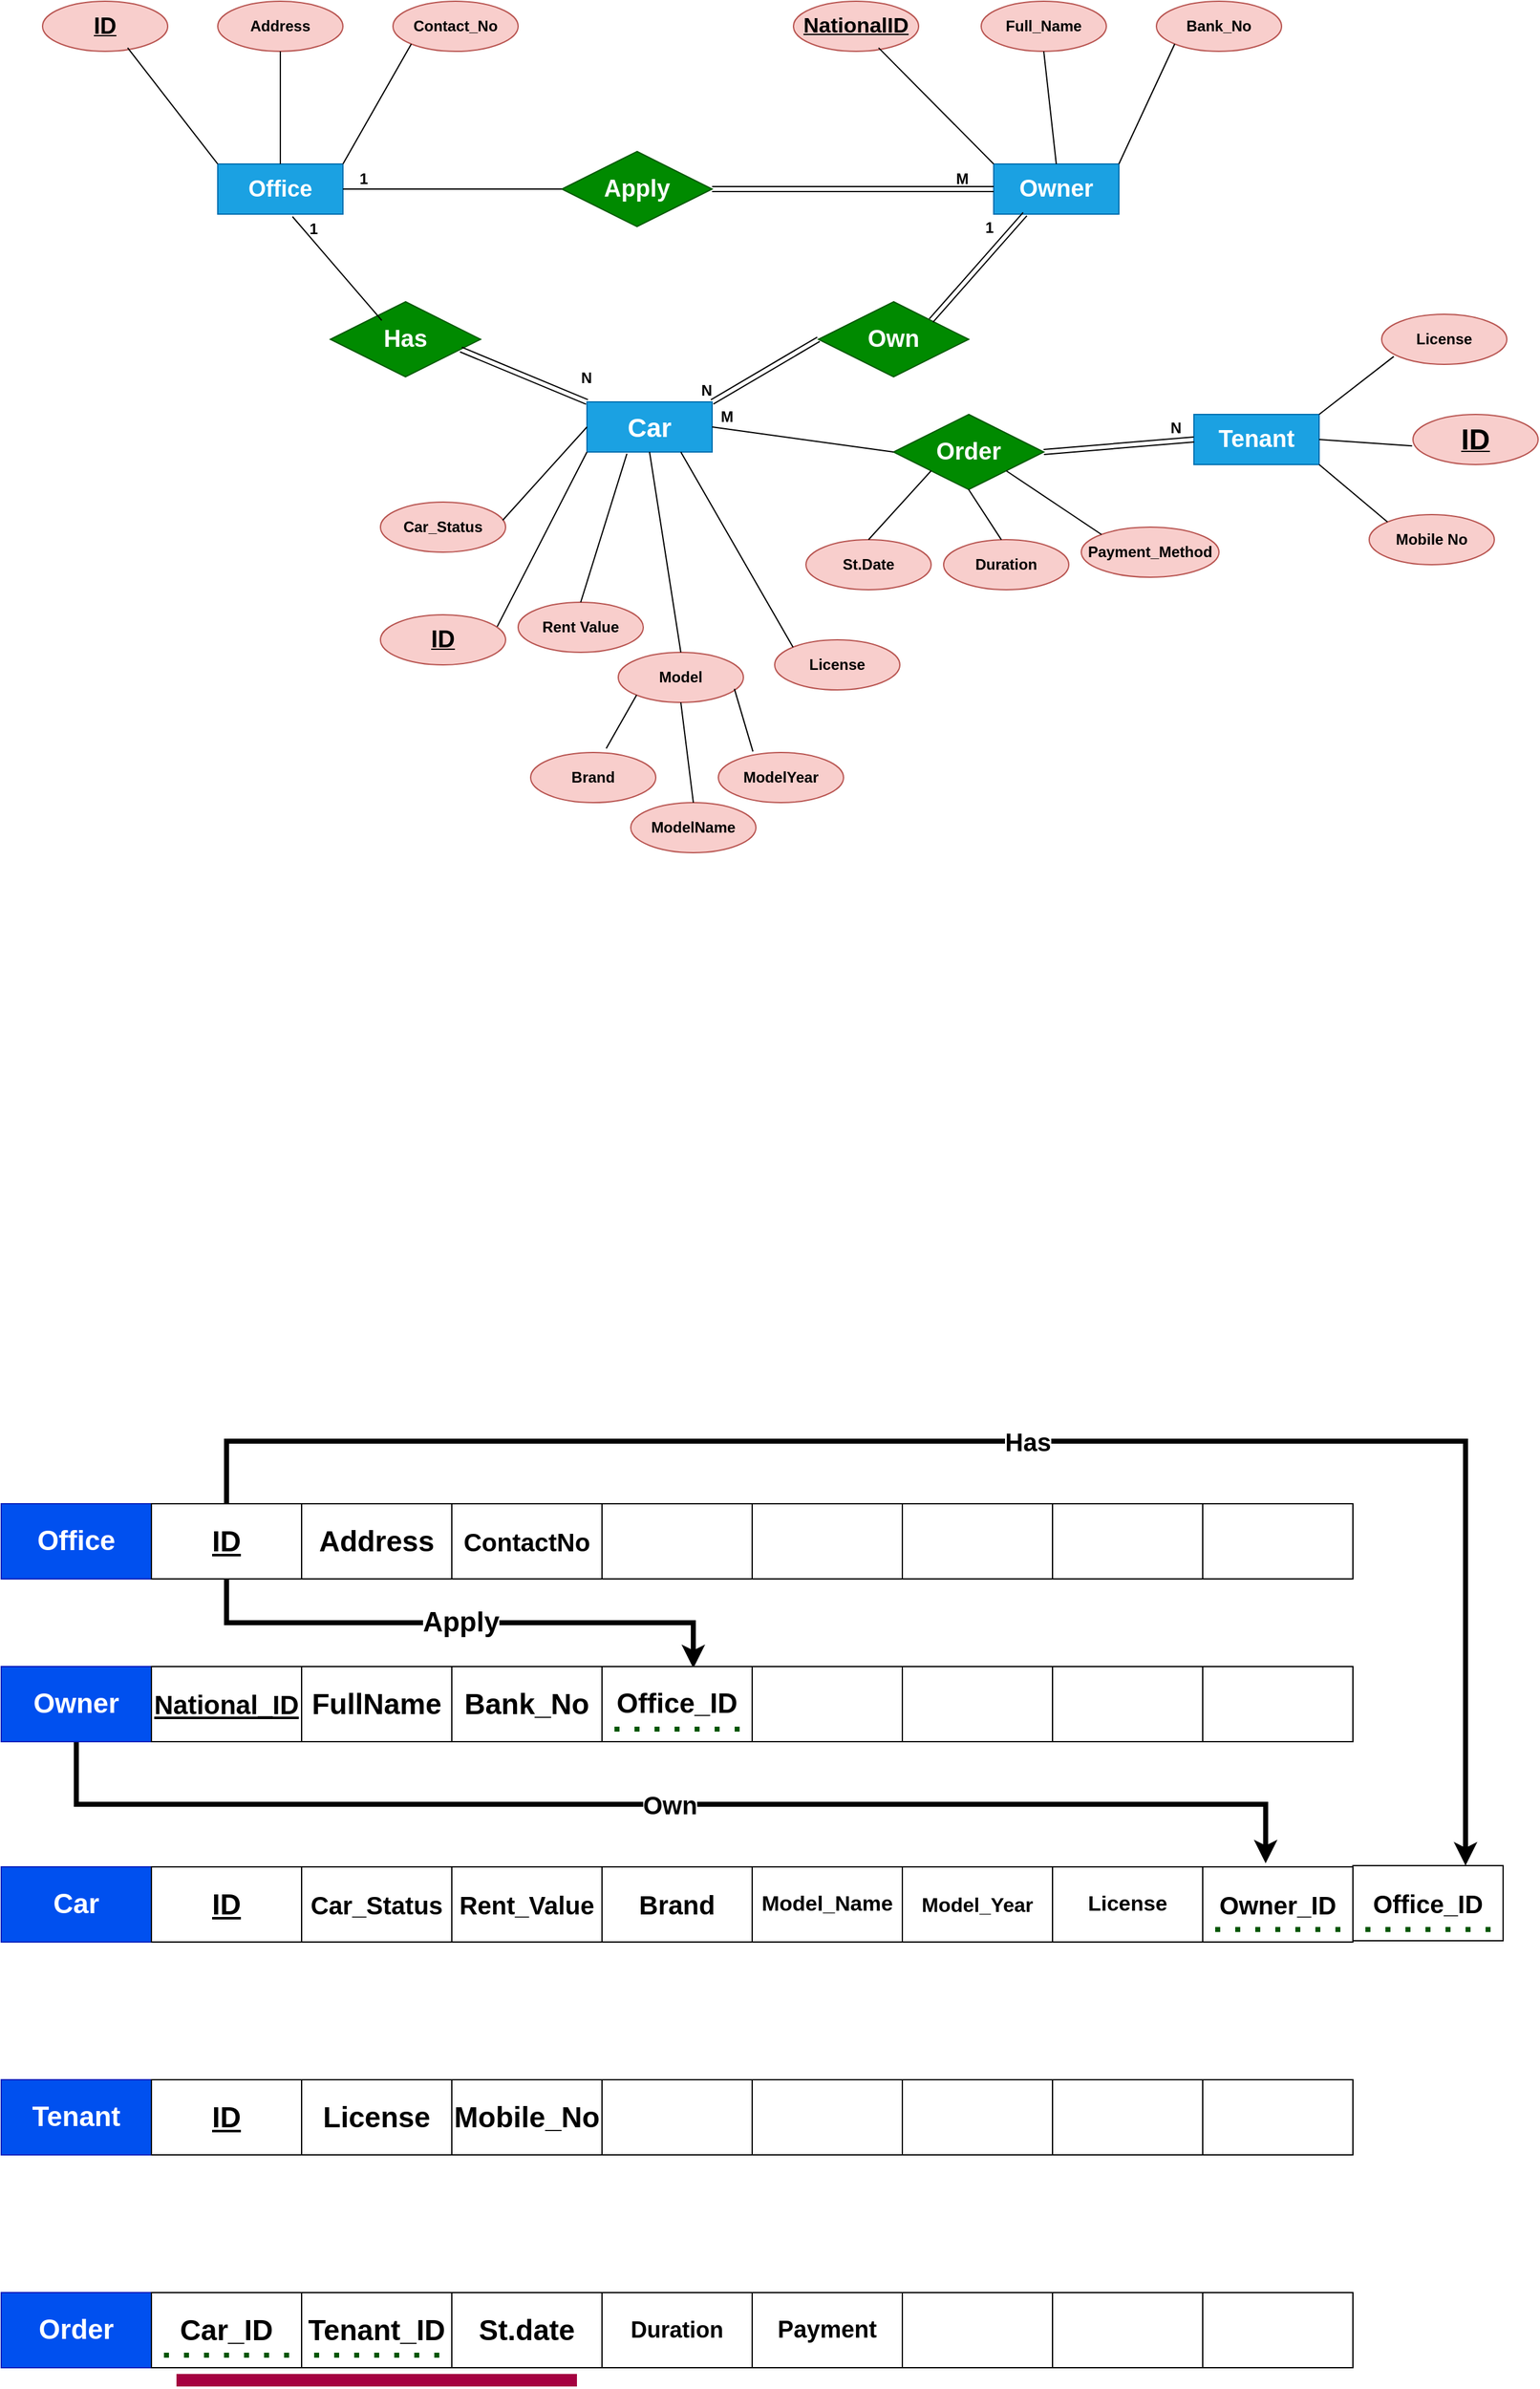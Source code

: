 <mxfile version="20.5.1" type="device" pages="2"><diagram id="R2lEEEUBdFMjLlhIrx00" name="Page-1"><mxGraphModel dx="5190" dy="2640" grid="1" gridSize="10" guides="1" tooltips="1" connect="1" arrows="1" fold="1" page="1" pageScale="1" pageWidth="1654" pageHeight="1169" math="0" shadow="0" extFonts="Permanent Marker^https://fonts.googleapis.com/css?family=Permanent+Marker"><root><mxCell id="0"/><mxCell id="1" parent="0"/><mxCell id="08XK6J755l_Daug81An7-1" value="&lt;b&gt;&lt;font style=&quot;font-size: 18px;&quot;&gt;Office&lt;/font&gt;&lt;/b&gt;" style="whiteSpace=wrap;html=1;align=center;fillColor=#1ba1e2;strokeColor=#006EAF;fontColor=#ffffff;" parent="1" vertex="1"><mxGeometry x="400" y="290" width="100" height="40" as="geometry"/></mxCell><mxCell id="08XK6J755l_Daug81An7-2" value="&lt;b&gt;Address&lt;/b&gt;" style="ellipse;whiteSpace=wrap;html=1;align=center;fillColor=#f8cecc;strokeColor=#b85450;" parent="1" vertex="1"><mxGeometry x="400" y="160" width="100" height="40" as="geometry"/></mxCell><mxCell id="08XK6J755l_Daug81An7-3" value="&lt;b&gt;&lt;font style=&quot;font-size: 18px;&quot;&gt;ID&lt;/font&gt;&lt;/b&gt;" style="ellipse;whiteSpace=wrap;html=1;align=center;fontStyle=4;fillColor=#f8cecc;strokeColor=#b85450;" parent="1" vertex="1"><mxGeometry x="260" y="160" width="100" height="40" as="geometry"/></mxCell><mxCell id="08XK6J755l_Daug81An7-4" value="&lt;b&gt;Contact_No&lt;/b&gt;" style="ellipse;whiteSpace=wrap;html=1;align=center;fillColor=#f8cecc;strokeColor=#b85450;" parent="1" vertex="1"><mxGeometry x="540" y="160" width="100" height="40" as="geometry"/></mxCell><mxCell id="08XK6J755l_Daug81An7-5" value="" style="endArrow=none;html=1;rounded=0;entryX=0;entryY=0;entryDx=0;entryDy=0;exitX=0.68;exitY=0.93;exitDx=0;exitDy=0;exitPerimeter=0;" parent="1" source="08XK6J755l_Daug81An7-3" target="08XK6J755l_Daug81An7-1" edge="1"><mxGeometry relative="1" as="geometry"><mxPoint x="550" y="390" as="sourcePoint"/><mxPoint x="710" y="390" as="targetPoint"/></mxGeometry></mxCell><mxCell id="08XK6J755l_Daug81An7-6" value="" style="endArrow=none;html=1;rounded=0;exitX=0.5;exitY=0;exitDx=0;exitDy=0;entryX=0.5;entryY=1;entryDx=0;entryDy=0;" parent="1" source="08XK6J755l_Daug81An7-1" target="08XK6J755l_Daug81An7-2" edge="1"><mxGeometry relative="1" as="geometry"><mxPoint x="550" y="390" as="sourcePoint"/><mxPoint x="710" y="390" as="targetPoint"/></mxGeometry></mxCell><mxCell id="08XK6J755l_Daug81An7-7" value="" style="endArrow=none;html=1;rounded=0;exitX=1;exitY=0;exitDx=0;exitDy=0;entryX=0;entryY=1;entryDx=0;entryDy=0;" parent="1" source="08XK6J755l_Daug81An7-1" target="08XK6J755l_Daug81An7-4" edge="1"><mxGeometry relative="1" as="geometry"><mxPoint x="550" y="390" as="sourcePoint"/><mxPoint x="710" y="390" as="targetPoint"/></mxGeometry></mxCell><mxCell id="08XK6J755l_Daug81An7-8" value="&lt;b&gt;&lt;font style=&quot;font-size: 19px;&quot;&gt;Owner&lt;/font&gt;&lt;/b&gt;" style="whiteSpace=wrap;html=1;align=center;fillColor=#1ba1e2;strokeColor=#006EAF;fontColor=#ffffff;" parent="1" vertex="1"><mxGeometry x="1020" y="290" width="100" height="40" as="geometry"/></mxCell><mxCell id="08XK6J755l_Daug81An7-9" value="&lt;b&gt;Full_Name&lt;/b&gt;" style="ellipse;whiteSpace=wrap;html=1;align=center;fillColor=#f8cecc;strokeColor=#b85450;" parent="1" vertex="1"><mxGeometry x="1010" y="160" width="100" height="40" as="geometry"/></mxCell><mxCell id="08XK6J755l_Daug81An7-10" value="&lt;b&gt;&lt;font style=&quot;font-size: 17px;&quot;&gt;NationalID&lt;/font&gt;&lt;/b&gt;" style="ellipse;whiteSpace=wrap;html=1;align=center;fontStyle=4;fillColor=#f8cecc;strokeColor=#b85450;" parent="1" vertex="1"><mxGeometry x="860" y="160" width="100" height="40" as="geometry"/></mxCell><mxCell id="08XK6J755l_Daug81An7-11" value="&lt;b&gt;Bank_No&lt;/b&gt;" style="ellipse;whiteSpace=wrap;html=1;align=center;fillColor=#f8cecc;strokeColor=#b85450;" parent="1" vertex="1"><mxGeometry x="1150" y="160" width="100" height="40" as="geometry"/></mxCell><mxCell id="08XK6J755l_Daug81An7-12" value="" style="endArrow=none;html=1;rounded=0;entryX=0;entryY=0;entryDx=0;entryDy=0;exitX=0.68;exitY=0.93;exitDx=0;exitDy=0;exitPerimeter=0;" parent="1" source="08XK6J755l_Daug81An7-10" target="08XK6J755l_Daug81An7-8" edge="1"><mxGeometry relative="1" as="geometry"><mxPoint x="1170" y="390" as="sourcePoint"/><mxPoint x="1330" y="390" as="targetPoint"/></mxGeometry></mxCell><mxCell id="08XK6J755l_Daug81An7-13" value="" style="endArrow=none;html=1;rounded=0;exitX=0.5;exitY=0;exitDx=0;exitDy=0;entryX=0.5;entryY=1;entryDx=0;entryDy=0;" parent="1" source="08XK6J755l_Daug81An7-8" target="08XK6J755l_Daug81An7-9" edge="1"><mxGeometry relative="1" as="geometry"><mxPoint x="1170" y="390" as="sourcePoint"/><mxPoint x="1330" y="390" as="targetPoint"/></mxGeometry></mxCell><mxCell id="08XK6J755l_Daug81An7-14" value="" style="endArrow=none;html=1;rounded=0;exitX=1;exitY=0;exitDx=0;exitDy=0;entryX=0;entryY=1;entryDx=0;entryDy=0;" parent="1" source="08XK6J755l_Daug81An7-8" target="08XK6J755l_Daug81An7-11" edge="1"><mxGeometry relative="1" as="geometry"><mxPoint x="1170" y="390" as="sourcePoint"/><mxPoint x="1330" y="390" as="targetPoint"/></mxGeometry></mxCell><mxCell id="08XK6J755l_Daug81An7-15" value="&lt;b&gt;&lt;font style=&quot;font-size: 19px;&quot;&gt;Apply&lt;/font&gt;&lt;/b&gt;" style="shape=rhombus;perimeter=rhombusPerimeter;whiteSpace=wrap;html=1;align=center;fillColor=#008a00;strokeColor=#005700;fontColor=#ffffff;" parent="1" vertex="1"><mxGeometry x="675" y="280" width="120" height="60" as="geometry"/></mxCell><mxCell id="08XK6J755l_Daug81An7-18" value="" style="shape=link;html=1;rounded=0;entryX=0;entryY=0.5;entryDx=0;entryDy=0;exitX=1;exitY=0.5;exitDx=0;exitDy=0;" parent="1" source="08XK6J755l_Daug81An7-15" target="08XK6J755l_Daug81An7-8" edge="1"><mxGeometry relative="1" as="geometry"><mxPoint x="850" y="310" as="sourcePoint"/><mxPoint x="1010" y="310" as="targetPoint"/></mxGeometry></mxCell><mxCell id="08XK6J755l_Daug81An7-19" value="M" style="resizable=0;html=1;align=right;verticalAlign=bottom;fontStyle=1" parent="08XK6J755l_Daug81An7-18" connectable="0" vertex="1"><mxGeometry x="1" relative="1" as="geometry"><mxPoint x="-20" as="offset"/></mxGeometry></mxCell><mxCell id="08XK6J755l_Daug81An7-22" value="&lt;b&gt;&lt;font style=&quot;font-size: 21px;&quot;&gt;Car&lt;/font&gt;&lt;/b&gt;" style="whiteSpace=wrap;html=1;align=center;fillColor=#1ba1e2;strokeColor=#006EAF;fontColor=#ffffff;" parent="1" vertex="1"><mxGeometry x="695" y="480" width="100" height="40" as="geometry"/></mxCell><mxCell id="08XK6J755l_Daug81An7-23" value="&lt;b&gt;Model&lt;/b&gt;" style="ellipse;whiteSpace=wrap;html=1;align=center;fillColor=#f8cecc;strokeColor=#b85450;" parent="1" vertex="1"><mxGeometry x="720" y="680" width="100" height="40" as="geometry"/></mxCell><mxCell id="08XK6J755l_Daug81An7-24" value="&lt;b&gt;&lt;font style=&quot;font-size: 19px;&quot;&gt;ID&lt;/font&gt;&lt;/b&gt;" style="ellipse;whiteSpace=wrap;html=1;align=center;fontStyle=4;fillColor=#f8cecc;strokeColor=#b85450;" parent="1" vertex="1"><mxGeometry x="530" y="650" width="100" height="40" as="geometry"/></mxCell><mxCell id="08XK6J755l_Daug81An7-26" value="" style="endArrow=none;html=1;rounded=0;entryX=0;entryY=1;entryDx=0;entryDy=0;exitX=0.933;exitY=0.236;exitDx=0;exitDy=0;exitPerimeter=0;" parent="1" source="08XK6J755l_Daug81An7-24" target="08XK6J755l_Daug81An7-22" edge="1"><mxGeometry relative="1" as="geometry"><mxPoint x="850" y="630" as="sourcePoint"/><mxPoint x="1010" y="630" as="targetPoint"/></mxGeometry></mxCell><mxCell id="08XK6J755l_Daug81An7-27" value="" style="endArrow=none;html=1;rounded=0;exitX=0.5;exitY=1;exitDx=0;exitDy=0;entryX=0.5;entryY=0;entryDx=0;entryDy=0;" parent="1" source="08XK6J755l_Daug81An7-22" target="08XK6J755l_Daug81An7-23" edge="1"><mxGeometry relative="1" as="geometry"><mxPoint x="850" y="630" as="sourcePoint"/><mxPoint x="1010" y="630" as="targetPoint"/></mxGeometry></mxCell><mxCell id="08XK6J755l_Daug81An7-31" value="&lt;b&gt;&lt;font style=&quot;font-size: 19px;&quot;&gt;Own&lt;/font&gt;&lt;/b&gt;" style="shape=rhombus;perimeter=rhombusPerimeter;whiteSpace=wrap;html=1;align=center;fillColor=#008a00;strokeColor=#005700;fontColor=#ffffff;" parent="1" vertex="1"><mxGeometry x="880" y="400" width="120" height="60" as="geometry"/></mxCell><mxCell id="08XK6J755l_Daug81An7-32" value="&lt;b&gt;&lt;font style=&quot;font-size: 19px;&quot;&gt;Has&lt;/font&gt;&lt;/b&gt;" style="shape=rhombus;perimeter=rhombusPerimeter;whiteSpace=wrap;html=1;align=center;fillColor=#008a00;strokeColor=#005700;fontColor=#ffffff;" parent="1" vertex="1"><mxGeometry x="490" y="400" width="120" height="60" as="geometry"/></mxCell><mxCell id="08XK6J755l_Daug81An7-34" value="" style="shape=link;html=1;rounded=0;entryX=1;entryY=0;entryDx=0;entryDy=0;exitX=0;exitY=0.5;exitDx=0;exitDy=0;" parent="1" source="08XK6J755l_Daug81An7-31" target="08XK6J755l_Daug81An7-22" edge="1"><mxGeometry relative="1" as="geometry"><mxPoint x="660" y="420" as="sourcePoint"/><mxPoint x="820" y="420" as="targetPoint"/></mxGeometry></mxCell><mxCell id="08XK6J755l_Daug81An7-35" value="N" style="resizable=0;html=1;align=right;verticalAlign=bottom;fontStyle=1" parent="08XK6J755l_Daug81An7-34" connectable="0" vertex="1"><mxGeometry x="1" relative="1" as="geometry"/></mxCell><mxCell id="08XK6J755l_Daug81An7-37" value="&lt;b&gt;Brand&lt;/b&gt;" style="ellipse;whiteSpace=wrap;html=1;align=center;fillColor=#f8cecc;strokeColor=#b85450;" parent="1" vertex="1"><mxGeometry x="650" y="760" width="100" height="40" as="geometry"/></mxCell><mxCell id="08XK6J755l_Daug81An7-38" value="&lt;b&gt;ModelName&lt;/b&gt;" style="ellipse;whiteSpace=wrap;html=1;align=center;fillColor=#f8cecc;strokeColor=#b85450;" parent="1" vertex="1"><mxGeometry x="730" y="800" width="100" height="40" as="geometry"/></mxCell><mxCell id="08XK6J755l_Daug81An7-39" value="&lt;b&gt;ModelYear&lt;/b&gt;" style="ellipse;whiteSpace=wrap;html=1;align=center;fillColor=#f8cecc;strokeColor=#b85450;" parent="1" vertex="1"><mxGeometry x="800" y="760" width="100" height="40" as="geometry"/></mxCell><mxCell id="08XK6J755l_Daug81An7-40" value="" style="endArrow=none;html=1;rounded=0;exitX=0;exitY=1;exitDx=0;exitDy=0;entryX=0.604;entryY=-0.08;entryDx=0;entryDy=0;entryPerimeter=0;" parent="1" source="08XK6J755l_Daug81An7-23" target="08XK6J755l_Daug81An7-37" edge="1"><mxGeometry relative="1" as="geometry"><mxPoint x="790" y="620" as="sourcePoint"/><mxPoint x="950" y="620" as="targetPoint"/></mxGeometry></mxCell><mxCell id="08XK6J755l_Daug81An7-41" value="" style="endArrow=none;html=1;rounded=0;exitX=0.5;exitY=1;exitDx=0;exitDy=0;entryX=0.5;entryY=0;entryDx=0;entryDy=0;" parent="1" source="08XK6J755l_Daug81An7-23" target="08XK6J755l_Daug81An7-38" edge="1"><mxGeometry relative="1" as="geometry"><mxPoint x="870.005" y="700.002" as="sourcePoint"/><mxPoint x="825.76" y="772.66" as="targetPoint"/></mxGeometry></mxCell><mxCell id="08XK6J755l_Daug81An7-42" value="" style="endArrow=none;html=1;rounded=0;exitX=0.928;exitY=0.73;exitDx=0;exitDy=0;entryX=0.276;entryY=-0.02;entryDx=0;entryDy=0;entryPerimeter=0;exitPerimeter=0;" parent="1" source="08XK6J755l_Daug81An7-23" target="08XK6J755l_Daug81An7-39" edge="1"><mxGeometry relative="1" as="geometry"><mxPoint x="914.245" y="690.002" as="sourcePoint"/><mxPoint x="870.0" y="762.66" as="targetPoint"/></mxGeometry></mxCell><mxCell id="08XK6J755l_Daug81An7-43" value="&lt;b&gt;License&lt;/b&gt;" style="ellipse;whiteSpace=wrap;html=1;align=center;fillColor=#f8cecc;strokeColor=#b85450;" parent="1" vertex="1"><mxGeometry x="845" y="670" width="100" height="40" as="geometry"/></mxCell><mxCell id="08XK6J755l_Daug81An7-44" value="" style="endArrow=none;html=1;rounded=0;exitX=0.75;exitY=1;exitDx=0;exitDy=0;entryX=0;entryY=0;entryDx=0;entryDy=0;" parent="1" source="08XK6J755l_Daug81An7-22" target="08XK6J755l_Daug81An7-43" edge="1"><mxGeometry relative="1" as="geometry"><mxPoint x="700" y="550" as="sourcePoint"/><mxPoint x="915" y="660" as="targetPoint"/></mxGeometry></mxCell><mxCell id="08XK6J755l_Daug81An7-45" value="&lt;b&gt;Rent Value&lt;/b&gt;" style="ellipse;whiteSpace=wrap;html=1;align=center;fillColor=#f8cecc;strokeColor=#b85450;" parent="1" vertex="1"><mxGeometry x="640" y="640" width="100" height="40" as="geometry"/></mxCell><mxCell id="08XK6J755l_Daug81An7-46" value="" style="endArrow=none;html=1;rounded=0;entryX=0.319;entryY=1.034;entryDx=0;entryDy=0;exitX=0.5;exitY=0;exitDx=0;exitDy=0;entryPerimeter=0;" parent="1" source="08XK6J755l_Daug81An7-45" target="08XK6J755l_Daug81An7-22" edge="1"><mxGeometry relative="1" as="geometry"><mxPoint x="633.3" y="669.44" as="sourcePoint"/><mxPoint x="705" y="530" as="targetPoint"/></mxGeometry></mxCell><mxCell id="08XK6J755l_Daug81An7-47" value="&lt;b&gt;Car_Status&lt;/b&gt;" style="ellipse;whiteSpace=wrap;html=1;align=center;fillColor=#f8cecc;strokeColor=#b85450;" parent="1" vertex="1"><mxGeometry x="530" y="560" width="100" height="40" as="geometry"/></mxCell><mxCell id="08XK6J755l_Daug81An7-48" value="" style="endArrow=none;html=1;rounded=0;entryX=0;entryY=0.5;entryDx=0;entryDy=0;exitX=0.977;exitY=0.362;exitDx=0;exitDy=0;exitPerimeter=0;" parent="1" source="08XK6J755l_Daug81An7-47" target="08XK6J755l_Daug81An7-22" edge="1"><mxGeometry relative="1" as="geometry"><mxPoint x="710" y="640" as="sourcePoint"/><mxPoint x="736.9" y="531.36" as="targetPoint"/></mxGeometry></mxCell><mxCell id="08XK6J755l_Daug81An7-49" value="" style="endArrow=none;html=1;rounded=0;exitX=0.597;exitY=1.05;exitDx=0;exitDy=0;exitPerimeter=0;entryX=0.342;entryY=0.248;entryDx=0;entryDy=0;entryPerimeter=0;" parent="1" source="08XK6J755l_Daug81An7-1" target="08XK6J755l_Daug81An7-32" edge="1"><mxGeometry relative="1" as="geometry"><mxPoint x="670" y="430" as="sourcePoint"/><mxPoint x="830" y="430" as="targetPoint"/></mxGeometry></mxCell><mxCell id="08XK6J755l_Daug81An7-50" value="" style="shape=link;html=1;rounded=0;exitX=0.869;exitY=0.636;exitDx=0;exitDy=0;exitPerimeter=0;entryX=0;entryY=0;entryDx=0;entryDy=0;" parent="1" source="08XK6J755l_Daug81An7-32" target="08XK6J755l_Daug81An7-22" edge="1"><mxGeometry relative="1" as="geometry"><mxPoint x="670" y="430" as="sourcePoint"/><mxPoint x="830" y="430" as="targetPoint"/></mxGeometry></mxCell><mxCell id="08XK6J755l_Daug81An7-51" value="N" style="resizable=0;html=1;align=right;verticalAlign=bottom;fontStyle=1" parent="08XK6J755l_Daug81An7-50" connectable="0" vertex="1"><mxGeometry x="1" relative="1" as="geometry"><mxPoint x="5" y="-10" as="offset"/></mxGeometry></mxCell><mxCell id="08XK6J755l_Daug81An7-52" value="1" style="resizable=0;html=1;align=right;verticalAlign=bottom;fontStyle=1" parent="1" connectable="0" vertex="1"><mxGeometry x="480" y="350" as="geometry"/></mxCell><mxCell id="08XK6J755l_Daug81An7-53" value="" style="endArrow=none;html=1;rounded=0;exitX=0;exitY=0.5;exitDx=0;exitDy=0;entryX=1;entryY=0.5;entryDx=0;entryDy=0;" parent="1" source="08XK6J755l_Daug81An7-15" target="08XK6J755l_Daug81An7-1" edge="1"><mxGeometry relative="1" as="geometry"><mxPoint x="535" y="360" as="sourcePoint"/><mxPoint x="530" y="340" as="targetPoint"/></mxGeometry></mxCell><mxCell id="08XK6J755l_Daug81An7-54" value="1" style="resizable=0;html=1;align=right;verticalAlign=bottom;fontStyle=1" parent="08XK6J755l_Daug81An7-53" connectable="0" vertex="1"><mxGeometry x="1" relative="1" as="geometry"><mxPoint x="20" as="offset"/></mxGeometry></mxCell><mxCell id="08XK6J755l_Daug81An7-55" value="" style="shape=link;html=1;rounded=0;entryX=0.25;entryY=1;entryDx=0;entryDy=0;exitX=1;exitY=0;exitDx=0;exitDy=0;" parent="1" source="08XK6J755l_Daug81An7-31" target="08XK6J755l_Daug81An7-8" edge="1"><mxGeometry relative="1" as="geometry"><mxPoint x="670" y="380" as="sourcePoint"/><mxPoint x="830" y="380" as="targetPoint"/></mxGeometry></mxCell><mxCell id="08XK6J755l_Daug81An7-56" value="1" style="resizable=0;html=1;align=right;verticalAlign=bottom;fontStyle=1" parent="08XK6J755l_Daug81An7-55" connectable="0" vertex="1"><mxGeometry x="1" relative="1" as="geometry"><mxPoint x="-25" y="20" as="offset"/></mxGeometry></mxCell><mxCell id="08XK6J755l_Daug81An7-57" value="&lt;b&gt;&lt;font style=&quot;font-size: 19px;&quot;&gt;Tenant&lt;/font&gt;&lt;/b&gt;" style="whiteSpace=wrap;html=1;align=center;fillColor=#1ba1e2;strokeColor=#006EAF;fontColor=#ffffff;" parent="1" vertex="1"><mxGeometry x="1180" y="490" width="100" height="40" as="geometry"/></mxCell><mxCell id="08XK6J755l_Daug81An7-58" value="&lt;b&gt;&lt;font style=&quot;font-size: 23px;&quot;&gt;ID&lt;/font&gt;&lt;/b&gt;" style="ellipse;whiteSpace=wrap;html=1;align=center;fontStyle=4;fillColor=#f8cecc;strokeColor=#b85450;" parent="1" vertex="1"><mxGeometry x="1355" y="490" width="100" height="40" as="geometry"/></mxCell><mxCell id="08XK6J755l_Daug81An7-59" value="&lt;b&gt;Mobile No&lt;/b&gt;" style="ellipse;whiteSpace=wrap;html=1;align=center;fillColor=#f8cecc;strokeColor=#b85450;" parent="1" vertex="1"><mxGeometry x="1320" y="570" width="100" height="40" as="geometry"/></mxCell><mxCell id="08XK6J755l_Daug81An7-60" value="" style="endArrow=none;html=1;rounded=0;entryX=1;entryY=0.5;entryDx=0;entryDy=0;exitX=-0.007;exitY=0.627;exitDx=0;exitDy=0;exitPerimeter=0;" parent="1" source="08XK6J755l_Daug81An7-58" target="08XK6J755l_Daug81An7-57" edge="1"><mxGeometry relative="1" as="geometry"><mxPoint x="1325" y="640" as="sourcePoint"/><mxPoint x="1485" y="640" as="targetPoint"/></mxGeometry></mxCell><mxCell id="08XK6J755l_Daug81An7-61" value="" style="endArrow=none;html=1;rounded=0;exitX=1;exitY=1;exitDx=0;exitDy=0;entryX=0;entryY=0;entryDx=0;entryDy=0;" parent="1" source="08XK6J755l_Daug81An7-57" target="08XK6J755l_Daug81An7-59" edge="1"><mxGeometry relative="1" as="geometry"><mxPoint x="1325" y="640" as="sourcePoint"/><mxPoint x="1485" y="640" as="targetPoint"/></mxGeometry></mxCell><mxCell id="08XK6J755l_Daug81An7-62" value="&lt;b&gt;License&lt;/b&gt;" style="ellipse;whiteSpace=wrap;html=1;align=center;fillColor=#f8cecc;strokeColor=#b85450;" parent="1" vertex="1"><mxGeometry x="1330" y="410" width="100" height="40" as="geometry"/></mxCell><mxCell id="08XK6J755l_Daug81An7-63" value="" style="endArrow=none;html=1;rounded=0;exitX=1;exitY=0;exitDx=0;exitDy=0;entryX=0.097;entryY=0.842;entryDx=0;entryDy=0;entryPerimeter=0;" parent="1" source="08XK6J755l_Daug81An7-57" target="08XK6J755l_Daug81An7-62" edge="1"><mxGeometry relative="1" as="geometry"><mxPoint x="1175" y="560" as="sourcePoint"/><mxPoint x="1390" y="670" as="targetPoint"/></mxGeometry></mxCell><mxCell id="08XK6J755l_Daug81An7-64" value="&lt;b&gt;&lt;font style=&quot;font-size: 19px;&quot;&gt;Order&lt;/font&gt;&lt;/b&gt;" style="shape=rhombus;perimeter=rhombusPerimeter;whiteSpace=wrap;html=1;align=center;fillColor=#008a00;strokeColor=#005700;fontColor=#ffffff;" parent="1" vertex="1"><mxGeometry x="940" y="490" width="120" height="60" as="geometry"/></mxCell><mxCell id="08XK6J755l_Daug81An7-68" value="" style="endArrow=none;html=1;rounded=0;exitX=1;exitY=0.5;exitDx=0;exitDy=0;entryX=0;entryY=0.5;entryDx=0;entryDy=0;" parent="1" source="08XK6J755l_Daug81An7-22" target="08XK6J755l_Daug81An7-64" edge="1"><mxGeometry relative="1" as="geometry"><mxPoint x="910" y="560" as="sourcePoint"/><mxPoint x="1070" y="560" as="targetPoint"/></mxGeometry></mxCell><mxCell id="08XK6J755l_Daug81An7-69" value="M" style="resizable=0;html=1;align=left;verticalAlign=bottom;fontStyle=1" parent="08XK6J755l_Daug81An7-68" connectable="0" vertex="1"><mxGeometry x="-1" relative="1" as="geometry"><mxPoint x="5" as="offset"/></mxGeometry></mxCell><mxCell id="08XK6J755l_Daug81An7-71" value="" style="shape=link;html=1;rounded=0;entryX=0;entryY=0.5;entryDx=0;entryDy=0;exitX=1;exitY=0.5;exitDx=0;exitDy=0;" parent="1" source="08XK6J755l_Daug81An7-64" target="08XK6J755l_Daug81An7-57" edge="1"><mxGeometry relative="1" as="geometry"><mxPoint x="970" y="550" as="sourcePoint"/><mxPoint x="1130" y="550" as="targetPoint"/></mxGeometry></mxCell><mxCell id="08XK6J755l_Daug81An7-72" value="N" style="resizable=0;html=1;align=right;verticalAlign=bottom;fontStyle=1" parent="08XK6J755l_Daug81An7-71" connectable="0" vertex="1"><mxGeometry x="1" relative="1" as="geometry"><mxPoint x="-10" as="offset"/></mxGeometry></mxCell><mxCell id="08XK6J755l_Daug81An7-75" value="&lt;b&gt;Payment_Method&lt;/b&gt;" style="ellipse;whiteSpace=wrap;html=1;align=center;fillColor=#f8cecc;strokeColor=#b85450;" parent="1" vertex="1"><mxGeometry x="1090" y="580" width="110" height="40" as="geometry"/></mxCell><mxCell id="08XK6J755l_Daug81An7-76" value="" style="endArrow=none;html=1;rounded=0;exitX=1;exitY=1;exitDx=0;exitDy=0;entryX=0;entryY=0;entryDx=0;entryDy=0;" parent="1" source="08XK6J755l_Daug81An7-64" target="08XK6J755l_Daug81An7-75" edge="1"><mxGeometry relative="1" as="geometry"><mxPoint x="1110" y="580" as="sourcePoint"/><mxPoint x="1325" y="690" as="targetPoint"/></mxGeometry></mxCell><mxCell id="08XK6J755l_Daug81An7-77" value="&lt;b&gt;Duration&lt;/b&gt;" style="ellipse;whiteSpace=wrap;html=1;align=center;fillColor=#f8cecc;strokeColor=#b85450;" parent="1" vertex="1"><mxGeometry x="980" y="590" width="100" height="40" as="geometry"/></mxCell><mxCell id="08XK6J755l_Daug81An7-78" value="" style="endArrow=none;html=1;rounded=0;exitX=0.5;exitY=1;exitDx=0;exitDy=0;entryX=0.461;entryY=0.001;entryDx=0;entryDy=0;entryPerimeter=0;" parent="1" source="08XK6J755l_Daug81An7-64" target="08XK6J755l_Daug81An7-77" edge="1"><mxGeometry relative="1" as="geometry"><mxPoint x="1140" y="540" as="sourcePoint"/><mxPoint x="1485" y="740" as="targetPoint"/></mxGeometry></mxCell><mxCell id="08XK6J755l_Daug81An7-79" value="&lt;b&gt;St.Date&lt;/b&gt;" style="ellipse;whiteSpace=wrap;html=1;align=center;fillColor=#f8cecc;strokeColor=#b85450;" parent="1" vertex="1"><mxGeometry x="870" y="590" width="100" height="40" as="geometry"/></mxCell><mxCell id="08XK6J755l_Daug81An7-80" value="" style="endArrow=none;html=1;rounded=0;exitX=0;exitY=1;exitDx=0;exitDy=0;" parent="1" source="08XK6J755l_Daug81An7-64" edge="1"><mxGeometry relative="1" as="geometry"><mxPoint x="1100" y="370" as="sourcePoint"/><mxPoint x="920" y="590" as="targetPoint"/></mxGeometry></mxCell><mxCell id="IJAqtlQlNwKWH0-o0k-N-5" value="&lt;b&gt;Has&lt;/b&gt;" style="edgeStyle=orthogonalEdgeStyle;rounded=0;orthogonalLoop=1;jettySize=auto;html=1;exitX=0.5;exitY=0;exitDx=0;exitDy=0;entryX=0.75;entryY=0;entryDx=0;entryDy=0;strokeWidth=4;fontSize=20;" edge="1" parent="1" source="08XK6J755l_Daug81An7-84" target="IJAqtlQlNwKWH0-o0k-N-3"><mxGeometry relative="1" as="geometry"><Array as="points"><mxPoint x="407" y="1310"/><mxPoint x="1397" y="1310"/></Array></mxGeometry></mxCell><mxCell id="08XK6J755l_Daug81An7-83" value="&lt;b&gt;&lt;font style=&quot;font-size: 22px;&quot;&gt;Office&lt;/font&gt;&lt;/b&gt;" style="rounded=0;whiteSpace=wrap;html=1;fillColor=#0050ef;fontColor=#ffffff;strokeColor=#001DBC;" parent="1" vertex="1"><mxGeometry x="227" y="1360" width="120" height="60" as="geometry"/></mxCell><mxCell id="xH9zPE2TF3Q97GFvStX_-3" value="&lt;b&gt;Apply&lt;/b&gt;" style="edgeStyle=orthogonalEdgeStyle;rounded=0;orthogonalLoop=1;jettySize=auto;html=1;exitX=0.5;exitY=1;exitDx=0;exitDy=0;entryX=0.608;entryY=0.022;entryDx=0;entryDy=0;entryPerimeter=0;strokeWidth=4;fontSize=22;" parent="1" source="08XK6J755l_Daug81An7-84" target="_4mKHbIIBagNy06reM2r-5" edge="1"><mxGeometry relative="1" as="geometry"/></mxCell><mxCell id="08XK6J755l_Daug81An7-84" value="&lt;font style=&quot;font-size: 23px;&quot;&gt;&lt;b&gt;&lt;u&gt;ID&lt;/u&gt;&lt;/b&gt;&lt;/font&gt;" style="rounded=0;whiteSpace=wrap;html=1;" parent="1" vertex="1"><mxGeometry x="347" y="1360" width="120" height="60" as="geometry"/></mxCell><mxCell id="08XK6J755l_Daug81An7-85" value="&lt;font style=&quot;font-size: 23px;&quot;&gt;&lt;b&gt;Address&lt;/b&gt;&lt;/font&gt;" style="rounded=0;whiteSpace=wrap;html=1;" parent="1" vertex="1"><mxGeometry x="467" y="1360" width="120" height="60" as="geometry"/></mxCell><mxCell id="08XK6J755l_Daug81An7-86" value="&lt;b&gt;&lt;font style=&quot;font-size: 20px;&quot;&gt;ContactNo&lt;/font&gt;&lt;/b&gt;" style="rounded=0;whiteSpace=wrap;html=1;" parent="1" vertex="1"><mxGeometry x="587" y="1360" width="120" height="60" as="geometry"/></mxCell><mxCell id="08XK6J755l_Daug81An7-87" value="" style="rounded=0;whiteSpace=wrap;html=1;" parent="1" vertex="1"><mxGeometry x="707" y="1360" width="120" height="60" as="geometry"/></mxCell><mxCell id="08XK6J755l_Daug81An7-88" value="" style="rounded=0;whiteSpace=wrap;html=1;" parent="1" vertex="1"><mxGeometry x="827" y="1360" width="120" height="60" as="geometry"/></mxCell><mxCell id="08XK6J755l_Daug81An7-89" value="" style="rounded=0;whiteSpace=wrap;html=1;" parent="1" vertex="1"><mxGeometry x="947" y="1360" width="120" height="60" as="geometry"/></mxCell><mxCell id="08XK6J755l_Daug81An7-90" value="" style="rounded=0;whiteSpace=wrap;html=1;" parent="1" vertex="1"><mxGeometry x="1067" y="1360" width="120" height="60" as="geometry"/></mxCell><mxCell id="08XK6J755l_Daug81An7-91" value="" style="rounded=0;whiteSpace=wrap;html=1;" parent="1" vertex="1"><mxGeometry x="1187" y="1360" width="120" height="60" as="geometry"/></mxCell><mxCell id="IJAqtlQlNwKWH0-o0k-N-2" value="&lt;b&gt;Own&lt;/b&gt;" style="edgeStyle=orthogonalEdgeStyle;rounded=0;orthogonalLoop=1;jettySize=auto;html=1;exitX=0.5;exitY=1;exitDx=0;exitDy=0;entryX=0.419;entryY=-0.047;entryDx=0;entryDy=0;entryPerimeter=0;fontSize=20;strokeWidth=4;" edge="1" parent="1" source="_4mKHbIIBagNy06reM2r-1" target="_4mKHbIIBagNy06reM2r-18"><mxGeometry relative="1" as="geometry"/></mxCell><mxCell id="_4mKHbIIBagNy06reM2r-1" value="&lt;b&gt;&lt;font style=&quot;font-size: 22px;&quot;&gt;Owner&lt;/font&gt;&lt;/b&gt;" style="rounded=0;whiteSpace=wrap;html=1;fillColor=#0050ef;fontColor=#ffffff;strokeColor=#001DBC;" parent="1" vertex="1"><mxGeometry x="227" y="1490" width="120" height="60" as="geometry"/></mxCell><mxCell id="_4mKHbIIBagNy06reM2r-2" value="&lt;font size=&quot;1&quot; style=&quot;&quot;&gt;&lt;b style=&quot;&quot;&gt;&lt;u style=&quot;font-size: 21px;&quot;&gt;National_ID&lt;/u&gt;&lt;/b&gt;&lt;/font&gt;" style="rounded=0;whiteSpace=wrap;html=1;" parent="1" vertex="1"><mxGeometry x="347" y="1490" width="120" height="60" as="geometry"/></mxCell><mxCell id="_4mKHbIIBagNy06reM2r-3" value="&lt;font style=&quot;font-size: 23px;&quot;&gt;&lt;b&gt;FullName&lt;/b&gt;&lt;/font&gt;" style="rounded=0;whiteSpace=wrap;html=1;" parent="1" vertex="1"><mxGeometry x="467" y="1490" width="120" height="60" as="geometry"/></mxCell><mxCell id="_4mKHbIIBagNy06reM2r-4" value="&lt;b&gt;&lt;font style=&quot;font-size: 23px;&quot;&gt;Bank_No&lt;/font&gt;&lt;/b&gt;" style="rounded=0;whiteSpace=wrap;html=1;" parent="1" vertex="1"><mxGeometry x="587" y="1490" width="120" height="60" as="geometry"/></mxCell><mxCell id="_4mKHbIIBagNy06reM2r-5" value="&lt;b&gt;&lt;font style=&quot;font-size: 22px;&quot;&gt;Office_ID&lt;/font&gt;&lt;/b&gt;" style="rounded=0;whiteSpace=wrap;html=1;" parent="1" vertex="1"><mxGeometry x="707" y="1490" width="120" height="60" as="geometry"/></mxCell><mxCell id="_4mKHbIIBagNy06reM2r-6" value="" style="rounded=0;whiteSpace=wrap;html=1;" parent="1" vertex="1"><mxGeometry x="827" y="1490" width="120" height="60" as="geometry"/></mxCell><mxCell id="_4mKHbIIBagNy06reM2r-7" value="" style="rounded=0;whiteSpace=wrap;html=1;" parent="1" vertex="1"><mxGeometry x="947" y="1490" width="120" height="60" as="geometry"/></mxCell><mxCell id="_4mKHbIIBagNy06reM2r-8" value="" style="rounded=0;whiteSpace=wrap;html=1;" parent="1" vertex="1"><mxGeometry x="1067" y="1490" width="120" height="60" as="geometry"/></mxCell><mxCell id="_4mKHbIIBagNy06reM2r-9" value="" style="rounded=0;whiteSpace=wrap;html=1;" parent="1" vertex="1"><mxGeometry x="1187" y="1490" width="120" height="60" as="geometry"/></mxCell><mxCell id="_4mKHbIIBagNy06reM2r-10" value="&lt;b&gt;&lt;font style=&quot;font-size: 22px;&quot;&gt;Car&lt;/font&gt;&lt;/b&gt;" style="rounded=0;whiteSpace=wrap;html=1;fillColor=#0050ef;fontColor=#ffffff;strokeColor=#001DBC;" parent="1" vertex="1"><mxGeometry x="227" y="1650" width="120" height="60" as="geometry"/></mxCell><mxCell id="_4mKHbIIBagNy06reM2r-11" value="&lt;font style=&quot;font-size: 23px;&quot;&gt;&lt;b&gt;&lt;u&gt;ID&lt;/u&gt;&lt;/b&gt;&lt;/font&gt;" style="rounded=0;whiteSpace=wrap;html=1;" parent="1" vertex="1"><mxGeometry x="347" y="1650" width="120" height="60" as="geometry"/></mxCell><mxCell id="_4mKHbIIBagNy06reM2r-12" value="&lt;font size=&quot;1&quot; style=&quot;&quot;&gt;&lt;b style=&quot;font-size: 20px;&quot;&gt;Car_Status&lt;/b&gt;&lt;/font&gt;" style="rounded=0;whiteSpace=wrap;html=1;" parent="1" vertex="1"><mxGeometry x="467" y="1650" width="120" height="60" as="geometry"/></mxCell><mxCell id="_4mKHbIIBagNy06reM2r-13" value="&lt;b&gt;&lt;font style=&quot;font-size: 20px;&quot;&gt;Rent_Value&lt;/font&gt;&lt;/b&gt;" style="rounded=0;whiteSpace=wrap;html=1;" parent="1" vertex="1"><mxGeometry x="587" y="1650" width="120" height="60" as="geometry"/></mxCell><mxCell id="_4mKHbIIBagNy06reM2r-14" value="&lt;b&gt;&lt;font style=&quot;font-size: 21px;&quot;&gt;Brand&lt;/font&gt;&lt;/b&gt;" style="rounded=0;whiteSpace=wrap;html=1;" parent="1" vertex="1"><mxGeometry x="707" y="1650" width="120" height="60" as="geometry"/></mxCell><mxCell id="_4mKHbIIBagNy06reM2r-15" value="&lt;b&gt;&lt;font style=&quot;font-size: 17px;&quot;&gt;Model_Name&lt;/font&gt;&lt;/b&gt;" style="rounded=0;whiteSpace=wrap;html=1;" parent="1" vertex="1"><mxGeometry x="827" y="1650" width="120" height="60" as="geometry"/></mxCell><mxCell id="_4mKHbIIBagNy06reM2r-16" value="&lt;b&gt;&lt;font style=&quot;font-size: 16px;&quot;&gt;Model_Year&lt;/font&gt;&lt;/b&gt;" style="rounded=0;whiteSpace=wrap;html=1;" parent="1" vertex="1"><mxGeometry x="947" y="1650" width="120" height="60" as="geometry"/></mxCell><mxCell id="_4mKHbIIBagNy06reM2r-17" value="&lt;b&gt;&lt;font style=&quot;font-size: 17px;&quot;&gt;License&lt;/font&gt;&lt;/b&gt;" style="rounded=0;whiteSpace=wrap;html=1;" parent="1" vertex="1"><mxGeometry x="1067" y="1650" width="120" height="60" as="geometry"/></mxCell><mxCell id="_4mKHbIIBagNy06reM2r-18" value="&lt;b&gt;&lt;font style=&quot;font-size: 20px;&quot;&gt;Owner_ID&lt;/font&gt;&lt;/b&gt;" style="rounded=0;whiteSpace=wrap;html=1;" parent="1" vertex="1"><mxGeometry x="1187" y="1650" width="120" height="60" as="geometry"/></mxCell><mxCell id="_4mKHbIIBagNy06reM2r-19" value="&lt;b&gt;&lt;font style=&quot;font-size: 22px;&quot;&gt;Tenant&lt;/font&gt;&lt;/b&gt;" style="rounded=0;whiteSpace=wrap;html=1;fillColor=#0050ef;fontColor=#ffffff;strokeColor=#001DBC;" parent="1" vertex="1"><mxGeometry x="227" y="1820" width="120" height="60" as="geometry"/></mxCell><mxCell id="_4mKHbIIBagNy06reM2r-20" value="&lt;font style=&quot;font-size: 23px;&quot;&gt;&lt;b&gt;&lt;u&gt;ID&lt;/u&gt;&lt;/b&gt;&lt;/font&gt;" style="rounded=0;whiteSpace=wrap;html=1;" parent="1" vertex="1"><mxGeometry x="347" y="1820" width="120" height="60" as="geometry"/></mxCell><mxCell id="_4mKHbIIBagNy06reM2r-21" value="&lt;font style=&quot;font-size: 23px;&quot;&gt;&lt;b&gt;License&lt;/b&gt;&lt;/font&gt;" style="rounded=0;whiteSpace=wrap;html=1;" parent="1" vertex="1"><mxGeometry x="467" y="1820" width="120" height="60" as="geometry"/></mxCell><mxCell id="_4mKHbIIBagNy06reM2r-22" value="&lt;b&gt;&lt;font style=&quot;font-size: 23px;&quot;&gt;Mobile_No&lt;/font&gt;&lt;/b&gt;" style="rounded=0;whiteSpace=wrap;html=1;" parent="1" vertex="1"><mxGeometry x="587" y="1820" width="120" height="60" as="geometry"/></mxCell><mxCell id="_4mKHbIIBagNy06reM2r-23" value="" style="rounded=0;whiteSpace=wrap;html=1;" parent="1" vertex="1"><mxGeometry x="707" y="1820" width="120" height="60" as="geometry"/></mxCell><mxCell id="_4mKHbIIBagNy06reM2r-24" value="" style="rounded=0;whiteSpace=wrap;html=1;" parent="1" vertex="1"><mxGeometry x="827" y="1820" width="120" height="60" as="geometry"/></mxCell><mxCell id="_4mKHbIIBagNy06reM2r-25" value="" style="rounded=0;whiteSpace=wrap;html=1;" parent="1" vertex="1"><mxGeometry x="947" y="1820" width="120" height="60" as="geometry"/></mxCell><mxCell id="_4mKHbIIBagNy06reM2r-26" value="" style="rounded=0;whiteSpace=wrap;html=1;" parent="1" vertex="1"><mxGeometry x="1067" y="1820" width="120" height="60" as="geometry"/></mxCell><mxCell id="_4mKHbIIBagNy06reM2r-27" value="" style="rounded=0;whiteSpace=wrap;html=1;" parent="1" vertex="1"><mxGeometry x="1187" y="1820" width="120" height="60" as="geometry"/></mxCell><mxCell id="_4mKHbIIBagNy06reM2r-28" value="&lt;b&gt;&lt;font style=&quot;font-size: 22px;&quot;&gt;Order&lt;/font&gt;&lt;/b&gt;" style="rounded=0;whiteSpace=wrap;html=1;fillColor=#0050ef;fontColor=#ffffff;strokeColor=#001DBC;" parent="1" vertex="1"><mxGeometry x="227" y="1990" width="120" height="60" as="geometry"/></mxCell><mxCell id="_4mKHbIIBagNy06reM2r-29" value="&lt;font style=&quot;font-size: 23px;&quot;&gt;&lt;b&gt;Car_ID&lt;/b&gt;&lt;/font&gt;" style="rounded=0;whiteSpace=wrap;html=1;" parent="1" vertex="1"><mxGeometry x="347" y="1990" width="120" height="60" as="geometry"/></mxCell><mxCell id="_4mKHbIIBagNy06reM2r-30" value="&lt;font style=&quot;font-size: 23px;&quot;&gt;&lt;b&gt;Tenant_ID&lt;/b&gt;&lt;/font&gt;" style="rounded=0;whiteSpace=wrap;html=1;" parent="1" vertex="1"><mxGeometry x="467" y="1990" width="120" height="60" as="geometry"/></mxCell><mxCell id="_4mKHbIIBagNy06reM2r-31" value="&lt;b&gt;&lt;font style=&quot;font-size: 23px;&quot;&gt;St.date&lt;/font&gt;&lt;/b&gt;" style="rounded=0;whiteSpace=wrap;html=1;" parent="1" vertex="1"><mxGeometry x="587" y="1990" width="120" height="60" as="geometry"/></mxCell><mxCell id="_4mKHbIIBagNy06reM2r-32" value="&lt;b&gt;&lt;font style=&quot;font-size: 18px;&quot;&gt;Duration&lt;/font&gt;&lt;/b&gt;" style="rounded=0;whiteSpace=wrap;html=1;" parent="1" vertex="1"><mxGeometry x="707" y="1990" width="120" height="60" as="geometry"/></mxCell><mxCell id="_4mKHbIIBagNy06reM2r-33" value="&lt;b&gt;&lt;font style=&quot;font-size: 19px;&quot;&gt;Payment&lt;/font&gt;&lt;/b&gt;" style="rounded=0;whiteSpace=wrap;html=1;" parent="1" vertex="1"><mxGeometry x="827" y="1990" width="120" height="60" as="geometry"/></mxCell><mxCell id="_4mKHbIIBagNy06reM2r-34" value="" style="rounded=0;whiteSpace=wrap;html=1;" parent="1" vertex="1"><mxGeometry x="947" y="1990" width="120" height="60" as="geometry"/></mxCell><mxCell id="_4mKHbIIBagNy06reM2r-35" value="" style="rounded=0;whiteSpace=wrap;html=1;" parent="1" vertex="1"><mxGeometry x="1067" y="1990" width="120" height="60" as="geometry"/></mxCell><mxCell id="_4mKHbIIBagNy06reM2r-36" value="" style="rounded=0;whiteSpace=wrap;html=1;" parent="1" vertex="1"><mxGeometry x="1187" y="1990" width="120" height="60" as="geometry"/></mxCell><mxCell id="_4mKHbIIBagNy06reM2r-38" value="" style="endArrow=none;html=1;rounded=0;fontSize=19;fillColor=#d80073;strokeColor=#A50040;strokeWidth=10;" parent="1" edge="1"><mxGeometry width="50" height="50" relative="1" as="geometry"><mxPoint x="367" y="2060" as="sourcePoint"/><mxPoint x="687" y="2060" as="targetPoint"/></mxGeometry></mxCell><mxCell id="_4mKHbIIBagNy06reM2r-39" value="" style="endArrow=none;dashed=1;html=1;dashPattern=1 3;strokeWidth=4;rounded=0;fontSize=19;fillColor=#008a00;strokeColor=#005700;" parent="1" edge="1"><mxGeometry width="50" height="50" relative="1" as="geometry"><mxPoint x="357" y="2040" as="sourcePoint"/><mxPoint x="467" y="2040" as="targetPoint"/></mxGeometry></mxCell><mxCell id="_4mKHbIIBagNy06reM2r-40" value="" style="endArrow=none;dashed=1;html=1;dashPattern=1 3;strokeWidth=4;rounded=0;fontSize=19;fillColor=#008a00;strokeColor=#005700;" parent="1" edge="1"><mxGeometry width="50" height="50" relative="1" as="geometry"><mxPoint x="477" y="2040" as="sourcePoint"/><mxPoint x="587" y="2040" as="targetPoint"/></mxGeometry></mxCell><mxCell id="xH9zPE2TF3Q97GFvStX_-2" value="" style="endArrow=none;dashed=1;html=1;dashPattern=1 3;strokeWidth=4;rounded=0;fontSize=19;fillColor=#008a00;strokeColor=#005700;" parent="1" edge="1"><mxGeometry width="50" height="50" relative="1" as="geometry"><mxPoint x="717" y="1540" as="sourcePoint"/><mxPoint x="827" y="1540" as="targetPoint"/></mxGeometry></mxCell><mxCell id="IJAqtlQlNwKWH0-o0k-N-1" value="" style="endArrow=none;dashed=1;html=1;dashPattern=1 3;strokeWidth=4;rounded=0;fontSize=19;fillColor=#008a00;strokeColor=#005700;" edge="1" parent="1"><mxGeometry width="50" height="50" relative="1" as="geometry"><mxPoint x="1197" y="1700" as="sourcePoint"/><mxPoint x="1307" y="1700" as="targetPoint"/></mxGeometry></mxCell><mxCell id="IJAqtlQlNwKWH0-o0k-N-3" value="&lt;b&gt;&lt;font style=&quot;font-size: 20px;&quot;&gt;Office_ID&lt;/font&gt;&lt;/b&gt;" style="rounded=0;whiteSpace=wrap;html=1;" vertex="1" parent="1"><mxGeometry x="1307" y="1649" width="120" height="60" as="geometry"/></mxCell><mxCell id="IJAqtlQlNwKWH0-o0k-N-4" value="" style="endArrow=none;dashed=1;html=1;dashPattern=1 3;strokeWidth=4;rounded=0;fontSize=19;fillColor=#008a00;strokeColor=#005700;" edge="1" parent="1"><mxGeometry width="50" height="50" relative="1" as="geometry"><mxPoint x="1317" y="1700" as="sourcePoint"/><mxPoint x="1427" y="1700" as="targetPoint"/></mxGeometry></mxCell></root></mxGraphModel></diagram><diagram id="ET_UYkIIgcTtCQTLdlXk" name="Page-2"><mxGraphModel dx="1038" dy="585" grid="1" gridSize="10" guides="1" tooltips="1" connect="1" arrows="1" fold="1" page="1" pageScale="1" pageWidth="827" pageHeight="1169" math="0" shadow="0"><root><mxCell id="0"/><mxCell id="1" parent="0"/></root></mxGraphModel></diagram></mxfile>